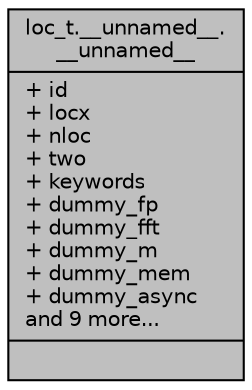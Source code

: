 digraph "loc_t.__unnamed__.__unnamed__"
{
 // INTERACTIVE_SVG=YES
  bgcolor="transparent";
  edge [fontname="Helvetica",fontsize="10",labelfontname="Helvetica",labelfontsize="10"];
  node [fontname="Helvetica",fontsize="10",shape=record];
  Node194 [label="{loc_t.__unnamed__.\l__unnamed__\n|+ id\l+ locx\l+ nloc\l+ two\l+ keywords\l+ dummy_fp\l+ dummy_fft\l+ dummy_m\l+ dummy_mem\l+ dummy_async\land 9 more...\l|}",height=0.2,width=0.4,color="black", fillcolor="grey75", style="filled", fontcolor="black"];
}
